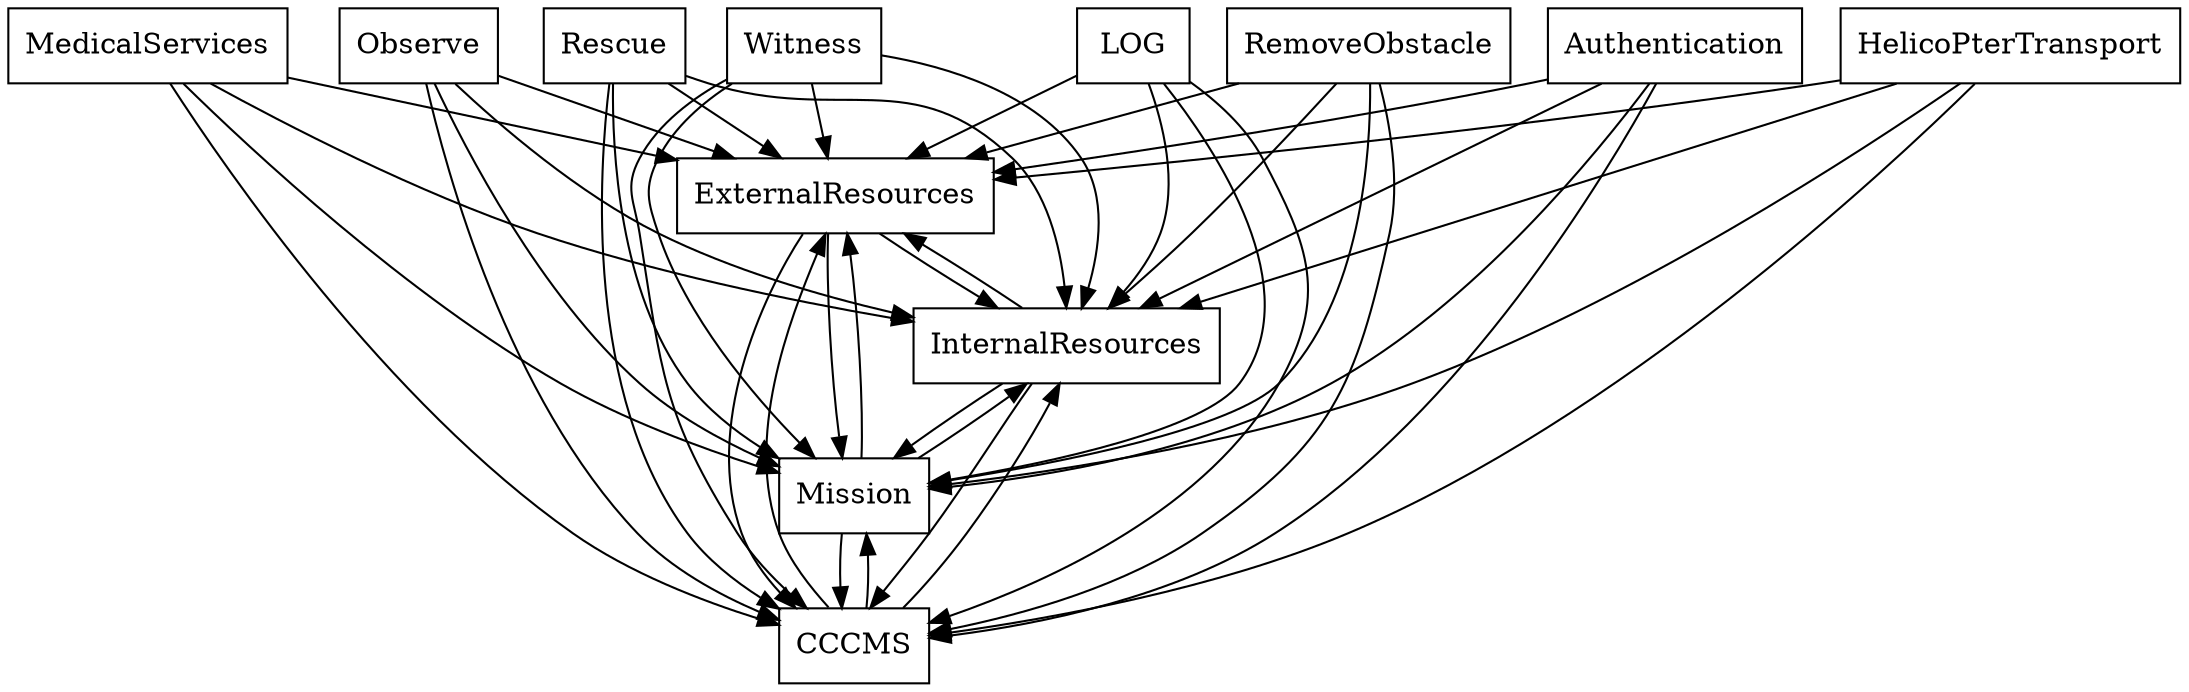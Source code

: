 digraph{
graph [rankdir=TB];
node [shape=box];
edge [arrowhead=normal];
0[label="Rescue",]
1[label="ExternalResources",]
2[label="InternalResources",]
3[label="Witness",]
4[label="CCCMS",]
5[label="MedicalServices",]
6[label="Mission",]
7[label="Observe",]
8[label="LOG",]
9[label="RemoveObstacle",]
10[label="Authentication",]
11[label="HelicoPterTransport",]
0->1[label="",]
0->2[label="",]
0->4[label="",]
0->6[label="",]
1->2[label="",]
1->4[label="",]
1->6[label="",]
2->1[label="",]
2->4[label="",]
2->6[label="",]
3->1[label="",]
3->2[label="",]
3->4[label="",]
3->6[label="",]
4->1[label="",]
4->2[label="",]
4->6[label="",]
5->1[label="",]
5->2[label="",]
5->4[label="",]
5->6[label="",]
6->1[label="",]
6->2[label="",]
6->4[label="",]
7->1[label="",]
7->2[label="",]
7->4[label="",]
7->6[label="",]
8->1[label="",]
8->2[label="",]
8->4[label="",]
8->6[label="",]
9->1[label="",]
9->2[label="",]
9->4[label="",]
9->6[label="",]
10->1[label="",]
10->2[label="",]
10->4[label="",]
10->6[label="",]
11->1[label="",]
11->2[label="",]
11->4[label="",]
11->6[label="",]
}
